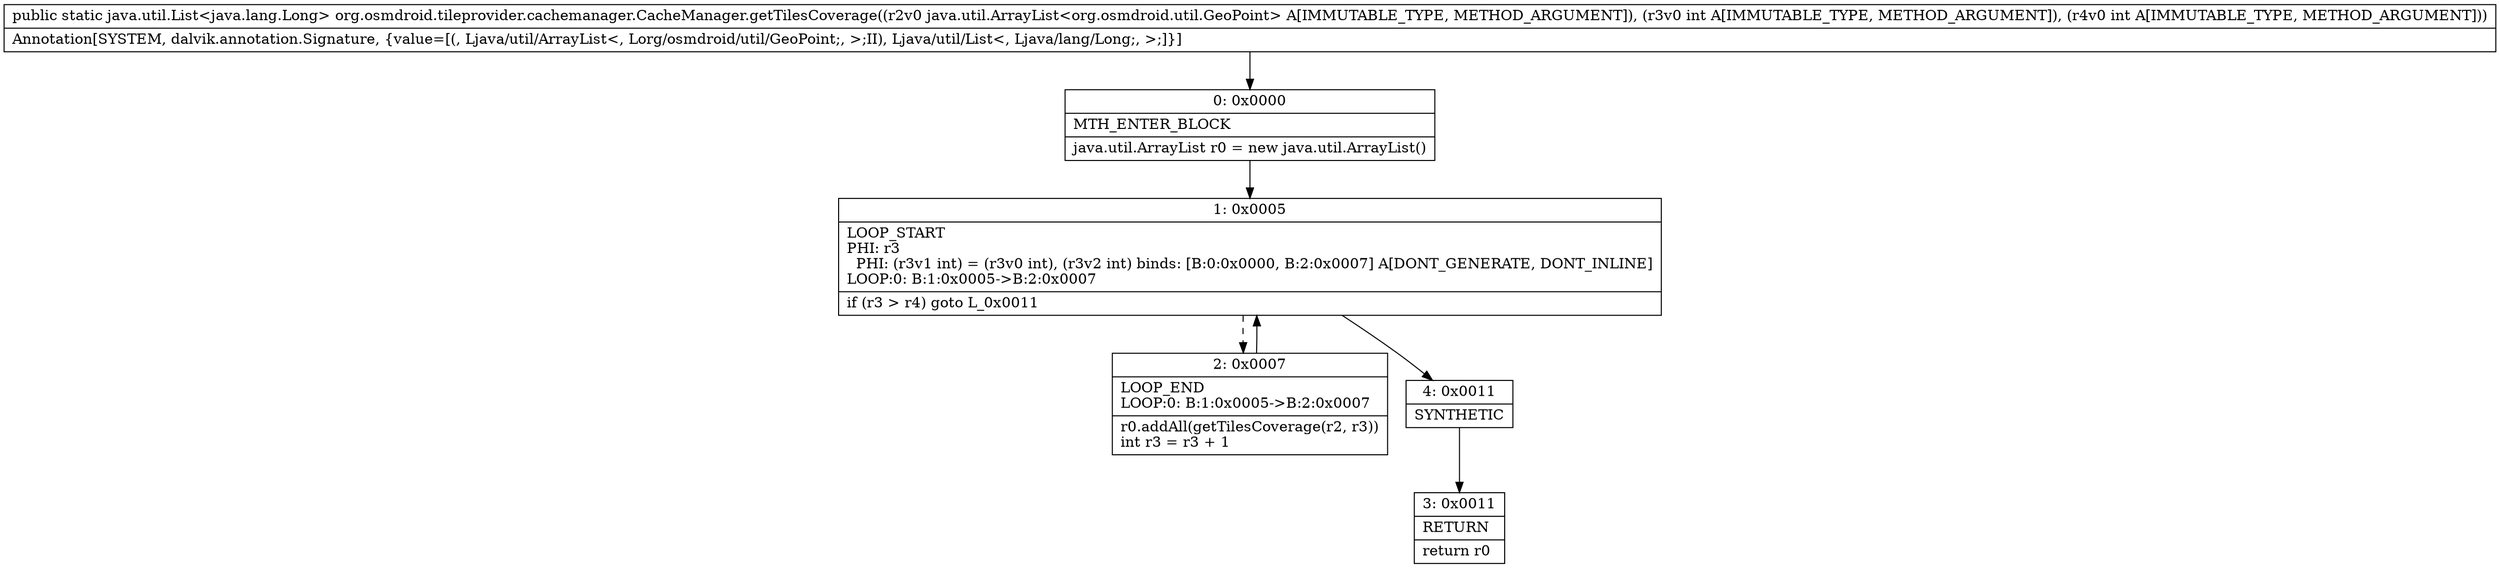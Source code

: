 digraph "CFG fororg.osmdroid.tileprovider.cachemanager.CacheManager.getTilesCoverage(Ljava\/util\/ArrayList;II)Ljava\/util\/List;" {
Node_0 [shape=record,label="{0\:\ 0x0000|MTH_ENTER_BLOCK\l|java.util.ArrayList r0 = new java.util.ArrayList()\l}"];
Node_1 [shape=record,label="{1\:\ 0x0005|LOOP_START\lPHI: r3 \l  PHI: (r3v1 int) = (r3v0 int), (r3v2 int) binds: [B:0:0x0000, B:2:0x0007] A[DONT_GENERATE, DONT_INLINE]\lLOOP:0: B:1:0x0005\-\>B:2:0x0007\l|if (r3 \> r4) goto L_0x0011\l}"];
Node_2 [shape=record,label="{2\:\ 0x0007|LOOP_END\lLOOP:0: B:1:0x0005\-\>B:2:0x0007\l|r0.addAll(getTilesCoverage(r2, r3))\lint r3 = r3 + 1\l}"];
Node_3 [shape=record,label="{3\:\ 0x0011|RETURN\l|return r0\l}"];
Node_4 [shape=record,label="{4\:\ 0x0011|SYNTHETIC\l}"];
MethodNode[shape=record,label="{public static java.util.List\<java.lang.Long\> org.osmdroid.tileprovider.cachemanager.CacheManager.getTilesCoverage((r2v0 java.util.ArrayList\<org.osmdroid.util.GeoPoint\> A[IMMUTABLE_TYPE, METHOD_ARGUMENT]), (r3v0 int A[IMMUTABLE_TYPE, METHOD_ARGUMENT]), (r4v0 int A[IMMUTABLE_TYPE, METHOD_ARGUMENT]))  | Annotation[SYSTEM, dalvik.annotation.Signature, \{value=[(, Ljava\/util\/ArrayList\<, Lorg\/osmdroid\/util\/GeoPoint;, \>;II), Ljava\/util\/List\<, Ljava\/lang\/Long;, \>;]\}]\l}"];
MethodNode -> Node_0;
Node_0 -> Node_1;
Node_1 -> Node_2[style=dashed];
Node_1 -> Node_4;
Node_2 -> Node_1;
Node_4 -> Node_3;
}

